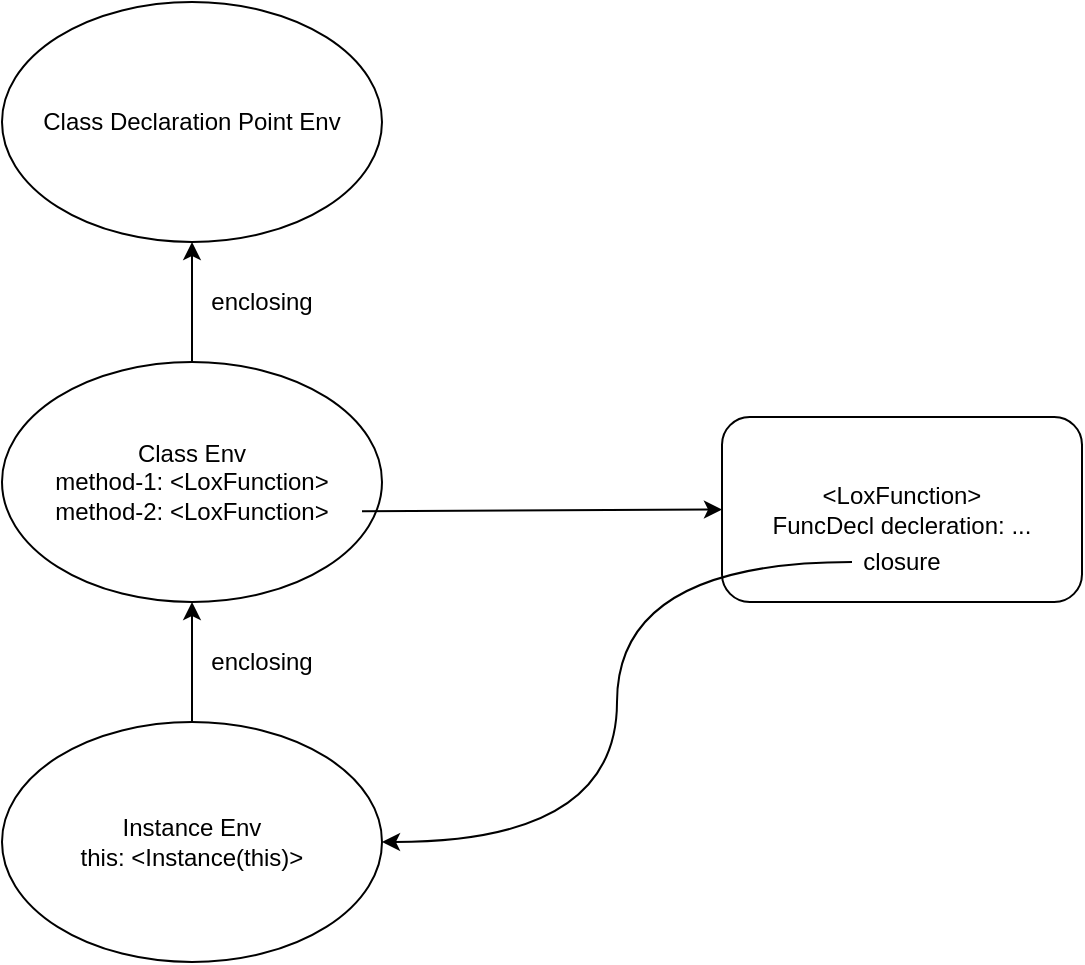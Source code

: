 <mxfile version="14.1.1" type="device"><diagram id="yTlpuMOiPiApvsMHQfcn" name="Page-1"><mxGraphModel dx="965" dy="609" grid="1" gridSize="10" guides="1" tooltips="1" connect="1" arrows="1" fold="1" page="1" pageScale="1" pageWidth="827" pageHeight="1169" math="0" shadow="0"><root><mxCell id="0"/><mxCell id="1" parent="0"/><mxCell id="mxF-nr1OuETkqxaXNacM-1" value="Class Declaration Point Env" style="ellipse;whiteSpace=wrap;html=1;" vertex="1" parent="1"><mxGeometry x="130" y="80" width="190" height="120" as="geometry"/></mxCell><mxCell id="mxF-nr1OuETkqxaXNacM-11" style="edgeStyle=orthogonalEdgeStyle;curved=1;rounded=0;orthogonalLoop=1;jettySize=auto;html=1;exitX=0.5;exitY=0;exitDx=0;exitDy=0;entryX=0.5;entryY=1;entryDx=0;entryDy=0;" edge="1" parent="1" source="mxF-nr1OuETkqxaXNacM-2" target="mxF-nr1OuETkqxaXNacM-1"><mxGeometry relative="1" as="geometry"/></mxCell><mxCell id="mxF-nr1OuETkqxaXNacM-2" value="Class Env&lt;br&gt;method-1: &amp;lt;LoxFunction&amp;gt;&lt;br&gt;method-2: &amp;lt;LoxFunction&amp;gt;" style="ellipse;whiteSpace=wrap;html=1;" vertex="1" parent="1"><mxGeometry x="130" y="260" width="190" height="120" as="geometry"/></mxCell><mxCell id="mxF-nr1OuETkqxaXNacM-10" style="edgeStyle=orthogonalEdgeStyle;curved=1;rounded=0;orthogonalLoop=1;jettySize=auto;html=1;exitX=0.5;exitY=0;exitDx=0;exitDy=0;entryX=0.5;entryY=1;entryDx=0;entryDy=0;" edge="1" parent="1" source="mxF-nr1OuETkqxaXNacM-3" target="mxF-nr1OuETkqxaXNacM-2"><mxGeometry relative="1" as="geometry"/></mxCell><mxCell id="mxF-nr1OuETkqxaXNacM-3" value="Instance Env&lt;br&gt;this: &amp;lt;Instance(this)&amp;gt;" style="ellipse;whiteSpace=wrap;html=1;" vertex="1" parent="1"><mxGeometry x="130" y="440" width="190" height="120" as="geometry"/></mxCell><mxCell id="mxF-nr1OuETkqxaXNacM-5" style="rounded=0;orthogonalLoop=1;jettySize=auto;html=1;entryX=0;entryY=0.5;entryDx=0;entryDy=0;" edge="1" parent="1" target="mxF-nr1OuETkqxaXNacM-7"><mxGeometry relative="1" as="geometry"><mxPoint x="450" y="335" as="targetPoint"/><mxPoint x="310" y="334.615" as="sourcePoint"/></mxGeometry></mxCell><mxCell id="mxF-nr1OuETkqxaXNacM-7" value="&amp;lt;LoxFunction&amp;gt;&lt;br&gt;FuncDecl decleration: ...&lt;br&gt;" style="rounded=1;whiteSpace=wrap;html=1;" vertex="1" parent="1"><mxGeometry x="490" y="287.5" width="180" height="92.5" as="geometry"/></mxCell><mxCell id="mxF-nr1OuETkqxaXNacM-9" style="edgeStyle=orthogonalEdgeStyle;rounded=0;orthogonalLoop=1;jettySize=auto;html=1;entryX=1;entryY=0.5;entryDx=0;entryDy=0;curved=1;" edge="1" parent="1" source="mxF-nr1OuETkqxaXNacM-8" target="mxF-nr1OuETkqxaXNacM-3"><mxGeometry relative="1" as="geometry"/></mxCell><mxCell id="mxF-nr1OuETkqxaXNacM-8" value="closure" style="text;html=1;strokeColor=none;fillColor=none;align=center;verticalAlign=middle;whiteSpace=wrap;rounded=0;" vertex="1" parent="1"><mxGeometry x="555" y="350" width="50" height="20" as="geometry"/></mxCell><mxCell id="mxF-nr1OuETkqxaXNacM-12" value="enclosing" style="text;html=1;strokeColor=none;fillColor=none;align=center;verticalAlign=middle;whiteSpace=wrap;rounded=0;" vertex="1" parent="1"><mxGeometry x="230" y="220" width="60" height="20" as="geometry"/></mxCell><mxCell id="mxF-nr1OuETkqxaXNacM-13" value="enclosing" style="text;html=1;strokeColor=none;fillColor=none;align=center;verticalAlign=middle;whiteSpace=wrap;rounded=0;" vertex="1" parent="1"><mxGeometry x="230" y="400" width="60" height="20" as="geometry"/></mxCell></root></mxGraphModel></diagram></mxfile>